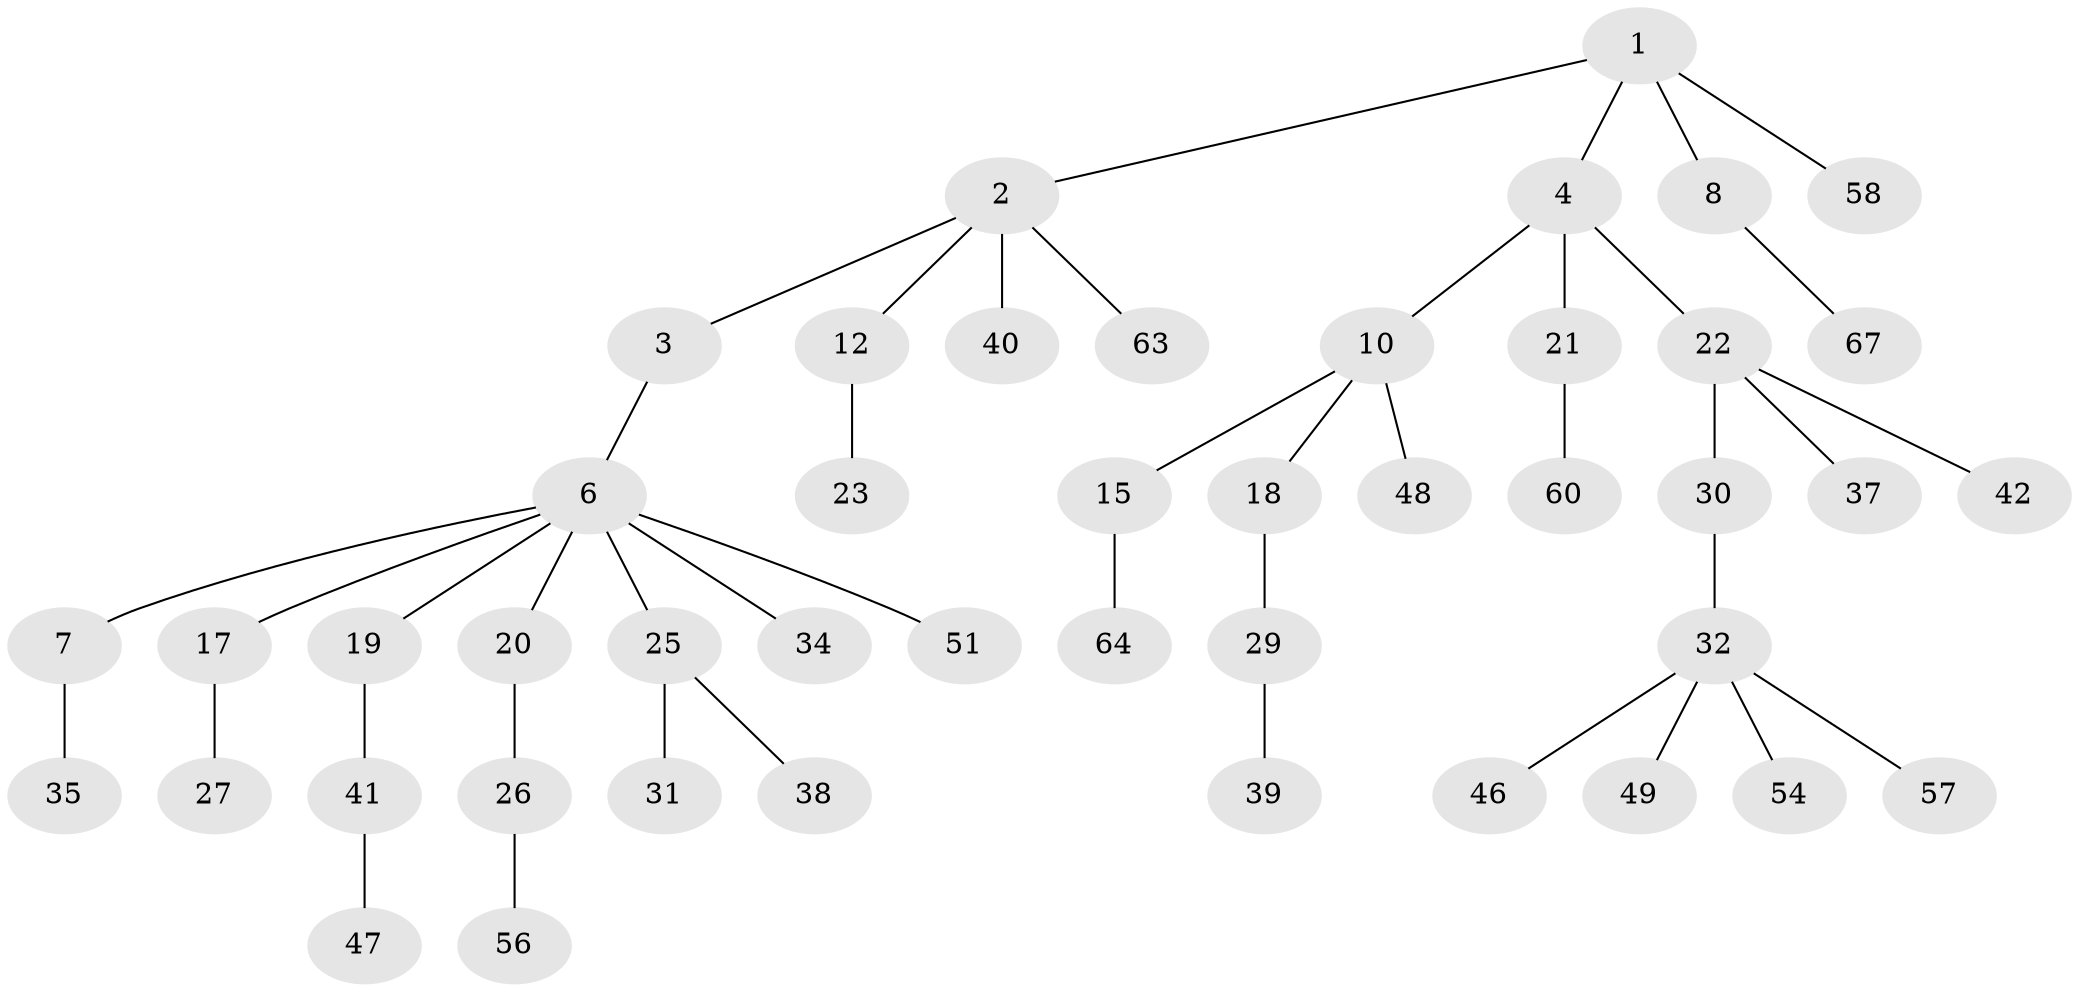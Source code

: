 // original degree distribution, {4: 0.04411764705882353, 6: 0.014705882352941176, 2: 0.20588235294117646, 5: 0.029411764705882353, 7: 0.014705882352941176, 3: 0.17647058823529413, 1: 0.5147058823529411}
// Generated by graph-tools (version 1.1) at 2025/42/03/06/25 10:42:06]
// undirected, 45 vertices, 44 edges
graph export_dot {
graph [start="1"]
  node [color=gray90,style=filled];
  1 [super="+5"];
  2 [super="+14"];
  3;
  4 [super="+16"];
  6 [super="+9"];
  7;
  8 [super="+13"];
  10 [super="+11"];
  12 [super="+44"];
  15 [super="+36"];
  17;
  18 [super="+52"];
  19 [super="+62"];
  20 [super="+55"];
  21 [super="+24"];
  22 [super="+43"];
  23;
  25 [super="+28"];
  26;
  27 [super="+50"];
  29 [super="+33"];
  30 [super="+53"];
  31;
  32 [super="+45"];
  34 [super="+61"];
  35 [super="+59"];
  37;
  38 [super="+66"];
  39;
  40 [super="+68"];
  41 [super="+65"];
  42;
  46;
  47;
  48;
  49;
  51;
  54;
  56;
  57;
  58;
  60;
  63;
  64;
  67;
  1 -- 2;
  1 -- 4;
  1 -- 58;
  1 -- 8;
  2 -- 3;
  2 -- 12;
  2 -- 40;
  2 -- 63;
  3 -- 6;
  4 -- 10;
  4 -- 21;
  4 -- 22;
  6 -- 7;
  6 -- 17;
  6 -- 19;
  6 -- 25;
  6 -- 51;
  6 -- 34;
  6 -- 20;
  7 -- 35;
  8 -- 67;
  10 -- 18;
  10 -- 48;
  10 -- 15;
  12 -- 23;
  15 -- 64;
  17 -- 27;
  18 -- 29;
  19 -- 41;
  20 -- 26;
  21 -- 60;
  22 -- 30;
  22 -- 37;
  22 -- 42;
  25 -- 31;
  25 -- 38;
  26 -- 56;
  29 -- 39;
  30 -- 32;
  32 -- 49;
  32 -- 57;
  32 -- 46;
  32 -- 54;
  41 -- 47;
}
